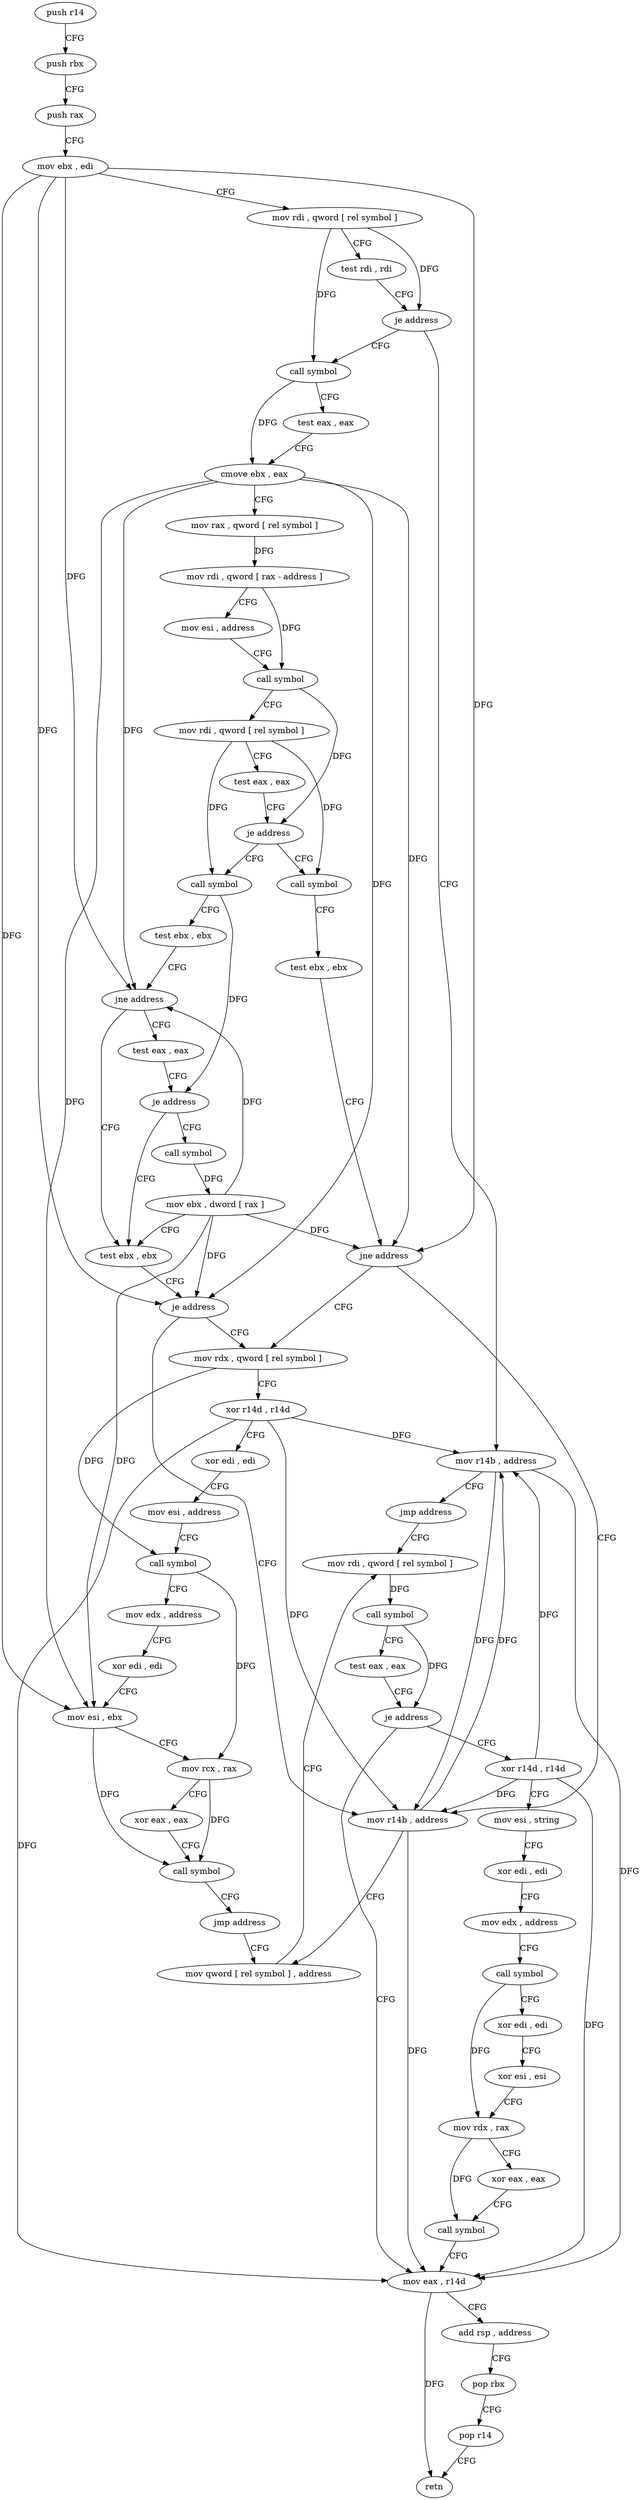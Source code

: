 digraph "func" {
"4211072" [label = "push r14" ]
"4211074" [label = "push rbx" ]
"4211075" [label = "push rax" ]
"4211076" [label = "mov ebx , edi" ]
"4211078" [label = "mov rdi , qword [ rel symbol ]" ]
"4211085" [label = "test rdi , rdi" ]
"4211088" [label = "je address" ]
"4211199" [label = "mov r14b , address" ]
"4211090" [label = "call symbol" ]
"4211202" [label = "jmp address" ]
"4211227" [label = "mov rdi , qword [ rel symbol ]" ]
"4211095" [label = "test eax , eax" ]
"4211097" [label = "cmove ebx , eax" ]
"4211100" [label = "mov rax , qword [ rel symbol ]" ]
"4211107" [label = "mov rdi , qword [ rax - address ]" ]
"4211111" [label = "mov esi , address" ]
"4211116" [label = "call symbol" ]
"4211121" [label = "mov rdi , qword [ rel symbol ]" ]
"4211128" [label = "test eax , eax" ]
"4211130" [label = "je address" ]
"4211204" [label = "call symbol" ]
"4211132" [label = "call symbol" ]
"4211234" [label = "call symbol" ]
"4211239" [label = "test eax , eax" ]
"4211241" [label = "je address" ]
"4211277" [label = "mov eax , r14d" ]
"4211243" [label = "xor r14d , r14d" ]
"4211209" [label = "test ebx , ebx" ]
"4211211" [label = "jne address" ]
"4211156" [label = "mov rdx , qword [ rel symbol ]" ]
"4211213" [label = "mov r14b , address" ]
"4211137" [label = "test ebx , ebx" ]
"4211139" [label = "jne address" ]
"4211152" [label = "test ebx , ebx" ]
"4211141" [label = "test eax , eax" ]
"4211280" [label = "add rsp , address" ]
"4211284" [label = "pop rbx" ]
"4211285" [label = "pop r14" ]
"4211287" [label = "retn" ]
"4211246" [label = "mov esi , string" ]
"4211251" [label = "xor edi , edi" ]
"4211253" [label = "mov edx , address" ]
"4211258" [label = "call symbol" ]
"4211263" [label = "xor edi , edi" ]
"4211265" [label = "xor esi , esi" ]
"4211267" [label = "mov rdx , rax" ]
"4211270" [label = "xor eax , eax" ]
"4211272" [label = "call symbol" ]
"4211163" [label = "xor r14d , r14d" ]
"4211166" [label = "xor edi , edi" ]
"4211168" [label = "mov esi , address" ]
"4211173" [label = "call symbol" ]
"4211178" [label = "mov edx , address" ]
"4211183" [label = "xor edi , edi" ]
"4211185" [label = "mov esi , ebx" ]
"4211187" [label = "mov rcx , rax" ]
"4211190" [label = "xor eax , eax" ]
"4211192" [label = "call symbol" ]
"4211197" [label = "jmp address" ]
"4211216" [label = "mov qword [ rel symbol ] , address" ]
"4211154" [label = "je address" ]
"4211143" [label = "je address" ]
"4211145" [label = "call symbol" ]
"4211150" [label = "mov ebx , dword [ rax ]" ]
"4211072" -> "4211074" [ label = "CFG" ]
"4211074" -> "4211075" [ label = "CFG" ]
"4211075" -> "4211076" [ label = "CFG" ]
"4211076" -> "4211078" [ label = "CFG" ]
"4211076" -> "4211211" [ label = "DFG" ]
"4211076" -> "4211139" [ label = "DFG" ]
"4211076" -> "4211185" [ label = "DFG" ]
"4211076" -> "4211154" [ label = "DFG" ]
"4211078" -> "4211085" [ label = "CFG" ]
"4211078" -> "4211088" [ label = "DFG" ]
"4211078" -> "4211090" [ label = "DFG" ]
"4211085" -> "4211088" [ label = "CFG" ]
"4211088" -> "4211199" [ label = "CFG" ]
"4211088" -> "4211090" [ label = "CFG" ]
"4211199" -> "4211202" [ label = "CFG" ]
"4211199" -> "4211277" [ label = "DFG" ]
"4211199" -> "4211213" [ label = "DFG" ]
"4211090" -> "4211095" [ label = "CFG" ]
"4211090" -> "4211097" [ label = "DFG" ]
"4211202" -> "4211227" [ label = "CFG" ]
"4211227" -> "4211234" [ label = "DFG" ]
"4211095" -> "4211097" [ label = "CFG" ]
"4211097" -> "4211100" [ label = "CFG" ]
"4211097" -> "4211211" [ label = "DFG" ]
"4211097" -> "4211139" [ label = "DFG" ]
"4211097" -> "4211185" [ label = "DFG" ]
"4211097" -> "4211154" [ label = "DFG" ]
"4211100" -> "4211107" [ label = "DFG" ]
"4211107" -> "4211111" [ label = "CFG" ]
"4211107" -> "4211116" [ label = "DFG" ]
"4211111" -> "4211116" [ label = "CFG" ]
"4211116" -> "4211121" [ label = "CFG" ]
"4211116" -> "4211130" [ label = "DFG" ]
"4211121" -> "4211128" [ label = "CFG" ]
"4211121" -> "4211204" [ label = "DFG" ]
"4211121" -> "4211132" [ label = "DFG" ]
"4211128" -> "4211130" [ label = "CFG" ]
"4211130" -> "4211204" [ label = "CFG" ]
"4211130" -> "4211132" [ label = "CFG" ]
"4211204" -> "4211209" [ label = "CFG" ]
"4211132" -> "4211137" [ label = "CFG" ]
"4211132" -> "4211143" [ label = "DFG" ]
"4211234" -> "4211239" [ label = "CFG" ]
"4211234" -> "4211241" [ label = "DFG" ]
"4211239" -> "4211241" [ label = "CFG" ]
"4211241" -> "4211277" [ label = "CFG" ]
"4211241" -> "4211243" [ label = "CFG" ]
"4211277" -> "4211280" [ label = "CFG" ]
"4211277" -> "4211287" [ label = "DFG" ]
"4211243" -> "4211246" [ label = "CFG" ]
"4211243" -> "4211199" [ label = "DFG" ]
"4211243" -> "4211277" [ label = "DFG" ]
"4211243" -> "4211213" [ label = "DFG" ]
"4211209" -> "4211211" [ label = "CFG" ]
"4211211" -> "4211156" [ label = "CFG" ]
"4211211" -> "4211213" [ label = "CFG" ]
"4211156" -> "4211163" [ label = "CFG" ]
"4211156" -> "4211173" [ label = "DFG" ]
"4211213" -> "4211216" [ label = "CFG" ]
"4211213" -> "4211199" [ label = "DFG" ]
"4211213" -> "4211277" [ label = "DFG" ]
"4211137" -> "4211139" [ label = "CFG" ]
"4211139" -> "4211152" [ label = "CFG" ]
"4211139" -> "4211141" [ label = "CFG" ]
"4211152" -> "4211154" [ label = "CFG" ]
"4211141" -> "4211143" [ label = "CFG" ]
"4211280" -> "4211284" [ label = "CFG" ]
"4211284" -> "4211285" [ label = "CFG" ]
"4211285" -> "4211287" [ label = "CFG" ]
"4211246" -> "4211251" [ label = "CFG" ]
"4211251" -> "4211253" [ label = "CFG" ]
"4211253" -> "4211258" [ label = "CFG" ]
"4211258" -> "4211263" [ label = "CFG" ]
"4211258" -> "4211267" [ label = "DFG" ]
"4211263" -> "4211265" [ label = "CFG" ]
"4211265" -> "4211267" [ label = "CFG" ]
"4211267" -> "4211270" [ label = "CFG" ]
"4211267" -> "4211272" [ label = "DFG" ]
"4211270" -> "4211272" [ label = "CFG" ]
"4211272" -> "4211277" [ label = "CFG" ]
"4211163" -> "4211166" [ label = "CFG" ]
"4211163" -> "4211199" [ label = "DFG" ]
"4211163" -> "4211277" [ label = "DFG" ]
"4211163" -> "4211213" [ label = "DFG" ]
"4211166" -> "4211168" [ label = "CFG" ]
"4211168" -> "4211173" [ label = "CFG" ]
"4211173" -> "4211178" [ label = "CFG" ]
"4211173" -> "4211187" [ label = "DFG" ]
"4211178" -> "4211183" [ label = "CFG" ]
"4211183" -> "4211185" [ label = "CFG" ]
"4211185" -> "4211187" [ label = "CFG" ]
"4211185" -> "4211192" [ label = "DFG" ]
"4211187" -> "4211190" [ label = "CFG" ]
"4211187" -> "4211192" [ label = "DFG" ]
"4211190" -> "4211192" [ label = "CFG" ]
"4211192" -> "4211197" [ label = "CFG" ]
"4211197" -> "4211216" [ label = "CFG" ]
"4211216" -> "4211227" [ label = "CFG" ]
"4211154" -> "4211213" [ label = "CFG" ]
"4211154" -> "4211156" [ label = "CFG" ]
"4211143" -> "4211152" [ label = "CFG" ]
"4211143" -> "4211145" [ label = "CFG" ]
"4211145" -> "4211150" [ label = "DFG" ]
"4211150" -> "4211152" [ label = "CFG" ]
"4211150" -> "4211211" [ label = "DFG" ]
"4211150" -> "4211139" [ label = "DFG" ]
"4211150" -> "4211185" [ label = "DFG" ]
"4211150" -> "4211154" [ label = "DFG" ]
}
